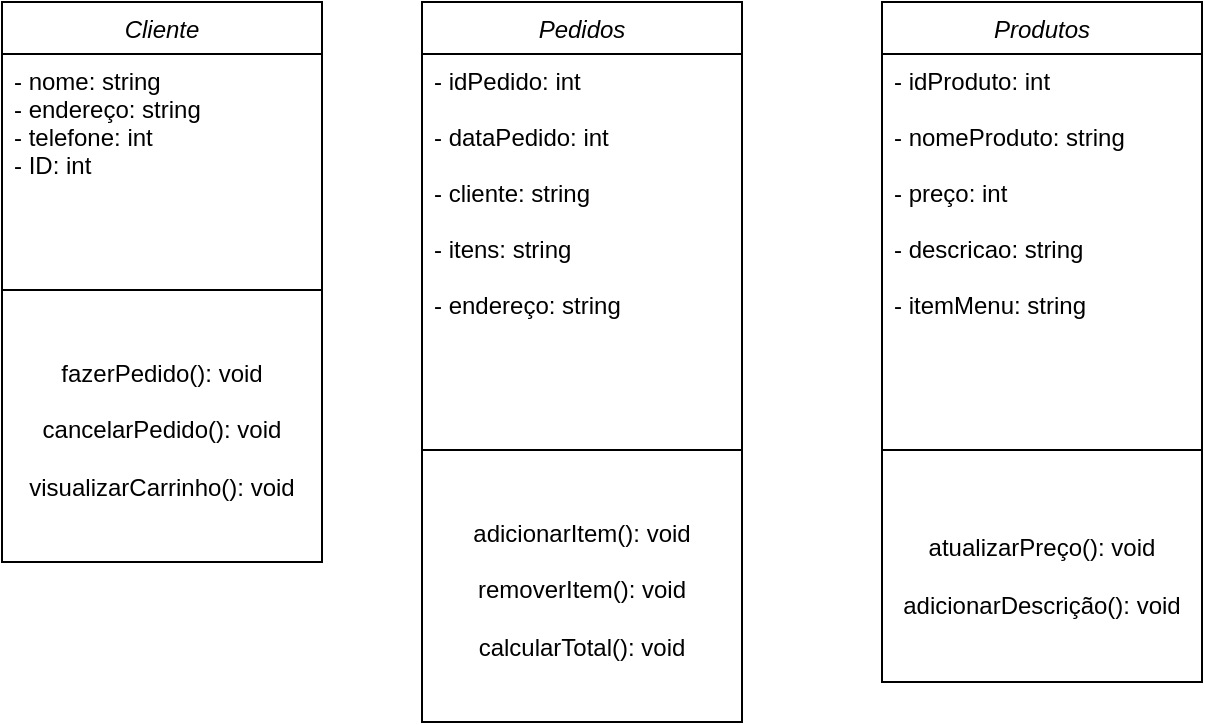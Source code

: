 <mxfile version="21.7.2" type="google">
  <diagram id="C5RBs43oDa-KdzZeNtuy" name="Page-1">
    <mxGraphModel grid="1" page="1" gridSize="10" guides="1" tooltips="1" connect="1" arrows="1" fold="1" pageScale="1" pageWidth="827" pageHeight="1169" math="0" shadow="0">
      <root>
        <mxCell id="WIyWlLk6GJQsqaUBKTNV-0" />
        <mxCell id="WIyWlLk6GJQsqaUBKTNV-1" parent="WIyWlLk6GJQsqaUBKTNV-0" />
        <mxCell id="zkfFHV4jXpPFQw0GAbJ--0" value="Cliente" style="swimlane;fontStyle=2;align=center;verticalAlign=top;childLayout=stackLayout;horizontal=1;startSize=26;horizontalStack=0;resizeParent=1;resizeLast=0;collapsible=1;marginBottom=0;rounded=0;shadow=0;strokeWidth=1;" vertex="1" parent="WIyWlLk6GJQsqaUBKTNV-1">
          <mxGeometry x="114" y="120" width="160" height="280" as="geometry">
            <mxRectangle x="230" y="140" width="160" height="26" as="alternateBounds" />
          </mxGeometry>
        </mxCell>
        <mxCell id="zkfFHV4jXpPFQw0GAbJ--1" value="- nome: string&#xa;- endereço: string&#xa;- telefone: int&#xa;- ID: int" style="text;align=left;verticalAlign=top;spacingLeft=4;spacingRight=4;overflow=hidden;rotatable=0;points=[[0,0.5],[1,0.5]];portConstraint=eastwest;" vertex="1" parent="zkfFHV4jXpPFQw0GAbJ--0">
          <mxGeometry y="26" width="160" height="94" as="geometry" />
        </mxCell>
        <mxCell id="zkfFHV4jXpPFQw0GAbJ--4" value="" style="line;html=1;strokeWidth=1;align=left;verticalAlign=middle;spacingTop=-1;spacingLeft=3;spacingRight=3;rotatable=0;labelPosition=right;points=[];portConstraint=eastwest;" vertex="1" parent="zkfFHV4jXpPFQw0GAbJ--0">
          <mxGeometry y="120" width="160" height="48" as="geometry" />
        </mxCell>
        <mxCell id="OOMjQxSM8aP5IEbFW1YG-0" value="fazerPedido(): void&lt;br&gt;&lt;br&gt;cancelarPedido(): void&lt;br&gt;&lt;br&gt;visualizarCarrinho(): void" style="text;html=1;strokeColor=none;fillColor=none;align=center;verticalAlign=middle;whiteSpace=wrap;rounded=0;" vertex="1" parent="zkfFHV4jXpPFQw0GAbJ--0">
          <mxGeometry y="168" width="160" height="92" as="geometry" />
        </mxCell>
        <mxCell id="7Ru66EBgdepfES0a-WK9-0" value="Pedidos" style="swimlane;fontStyle=2;align=center;verticalAlign=top;childLayout=stackLayout;horizontal=1;startSize=26;horizontalStack=0;resizeParent=1;resizeLast=0;collapsible=1;marginBottom=0;rounded=0;shadow=0;strokeWidth=1;" vertex="1" parent="WIyWlLk6GJQsqaUBKTNV-1">
          <mxGeometry x="324" y="120" width="160" height="360" as="geometry">
            <mxRectangle x="230" y="140" width="160" height="26" as="alternateBounds" />
          </mxGeometry>
        </mxCell>
        <mxCell id="7Ru66EBgdepfES0a-WK9-1" value="- idPedido: int&#xa;&#xa;- dataPedido: int&#xa;&#xa;- cliente: string&#xa;&#xa;- itens: string&#xa;&#xa;- endereço: string&#xa;&#xa;&#xa;&#xa;&#xa;&#xa;&#xa;&#xa;" style="text;align=left;verticalAlign=top;spacingLeft=4;spacingRight=4;overflow=hidden;rotatable=0;points=[[0,0.5],[1,0.5]];portConstraint=eastwest;" vertex="1" parent="7Ru66EBgdepfES0a-WK9-0">
          <mxGeometry y="26" width="160" height="174" as="geometry" />
        </mxCell>
        <mxCell id="7Ru66EBgdepfES0a-WK9-2" value="" style="line;html=1;strokeWidth=1;align=left;verticalAlign=middle;spacingTop=-1;spacingLeft=3;spacingRight=3;rotatable=0;labelPosition=right;points=[];portConstraint=eastwest;" vertex="1" parent="7Ru66EBgdepfES0a-WK9-0">
          <mxGeometry y="200" width="160" height="48" as="geometry" />
        </mxCell>
        <mxCell id="OOMjQxSM8aP5IEbFW1YG-1" value="adicionarItem(): void&lt;br&gt;&lt;br&gt;removerItem(): void&lt;br&gt;&lt;br&gt;calcularTotal(): void" style="text;html=1;strokeColor=none;fillColor=none;align=center;verticalAlign=middle;whiteSpace=wrap;rounded=0;" vertex="1" parent="7Ru66EBgdepfES0a-WK9-0">
          <mxGeometry y="248" width="160" height="92" as="geometry" />
        </mxCell>
        <mxCell id="7Ru66EBgdepfES0a-WK9-3" value="Produtos" style="swimlane;fontStyle=2;align=center;verticalAlign=top;childLayout=stackLayout;horizontal=1;startSize=26;horizontalStack=0;resizeParent=1;resizeLast=0;collapsible=1;marginBottom=0;rounded=0;shadow=0;strokeWidth=1;" vertex="1" parent="WIyWlLk6GJQsqaUBKTNV-1">
          <mxGeometry x="554" y="120" width="160" height="340" as="geometry">
            <mxRectangle x="230" y="140" width="160" height="26" as="alternateBounds" />
          </mxGeometry>
        </mxCell>
        <mxCell id="7Ru66EBgdepfES0a-WK9-4" value="- idProduto: int&#xa;&#xa;- nomeProduto: string&#xa;&#xa;- preço: int&#xa;&#xa;- descricao: string&#xa;&#xa;- itemMenu: string&#xa;&#xa;&#xa;&#xa;&#xa;&#xa;&#xa;" style="text;align=left;verticalAlign=top;spacingLeft=4;spacingRight=4;overflow=hidden;rotatable=0;points=[[0,0.5],[1,0.5]];portConstraint=eastwest;" vertex="1" parent="7Ru66EBgdepfES0a-WK9-3">
          <mxGeometry y="26" width="160" height="174" as="geometry" />
        </mxCell>
        <mxCell id="7Ru66EBgdepfES0a-WK9-5" value="" style="line;html=1;strokeWidth=1;align=left;verticalAlign=middle;spacingTop=-1;spacingLeft=3;spacingRight=3;rotatable=0;labelPosition=right;points=[];portConstraint=eastwest;" vertex="1" parent="7Ru66EBgdepfES0a-WK9-3">
          <mxGeometry y="200" width="160" height="48" as="geometry" />
        </mxCell>
        <mxCell id="OOMjQxSM8aP5IEbFW1YG-2" value="atualizarPreço(): void&lt;br&gt;&lt;br&gt;adicionarDescrição(): void&lt;br&gt;&lt;br&gt;" style="text;html=1;strokeColor=none;fillColor=none;align=center;verticalAlign=middle;whiteSpace=wrap;rounded=0;" vertex="1" parent="7Ru66EBgdepfES0a-WK9-3">
          <mxGeometry y="248" width="160" height="92" as="geometry" />
        </mxCell>
      </root>
    </mxGraphModel>
  </diagram>
</mxfile>
